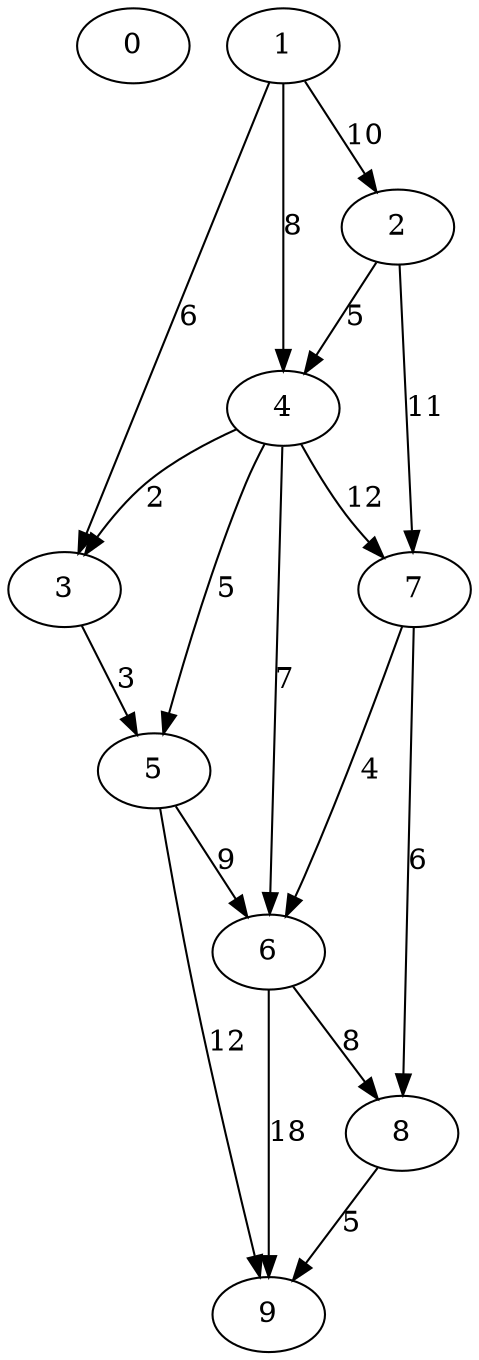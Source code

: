 digraph G {
0;
1;
2;
3;
4;
5;
6;
7;
8;
9;
1->2 [weight=10] [label=10];
1->3 [weight=6 ] [label=6 ];
1->4 [weight=8 ] [label=8];
2->7 [weight=11] [label=11];
2->4 [weight=5 ] [label=5];
3->5 [weight=3 ] [label=3];
4->3 [weight=2 ] [label=2];
4->5 [weight=5 ] [label=5];
4->6 [weight=7 ] [label=7];
4->7 [weight=12] [label=12];
5->6 [weight=9 ] [label=9];
5->9 [weight=12] [label=12];
6->8 [weight=8 ] [label=8];
6->9 [weight=18] [label=18];
7->6 [weight=4 ] [label=4];
7->8 [weight=6 ] [label=6];
8->9 [weight=5 ] [label=5];

}